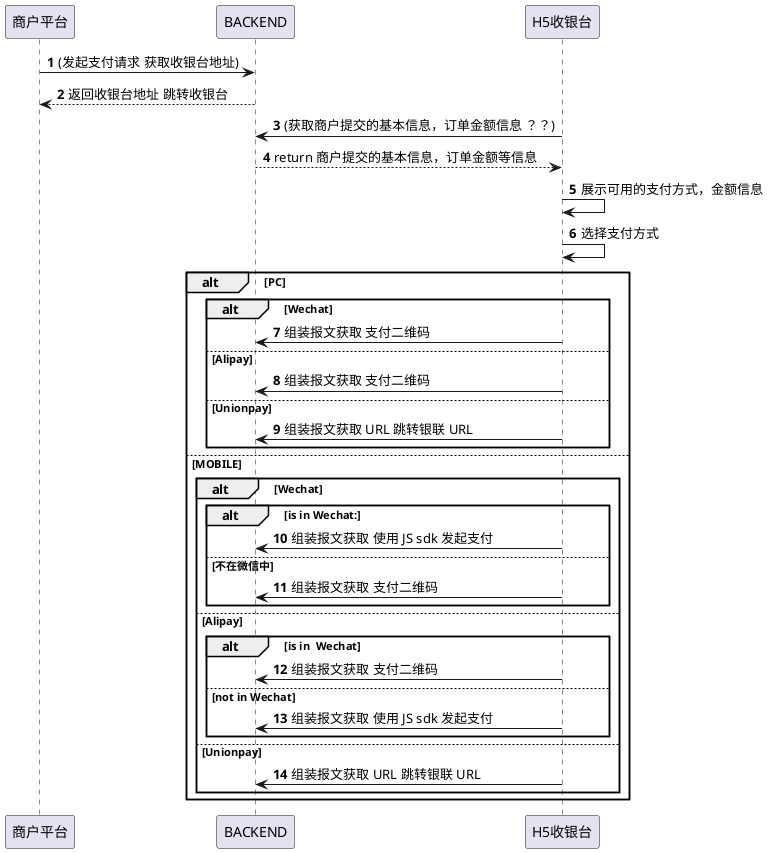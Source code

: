 @startuml
autonumber
商户平台 -> BACKEND: (发起支付请求 获取收银台地址)
BACKEND --> 商户平台:返回收银台地址 跳转收银台
H5收银台->BACKEND:(获取商户提交的基本信息，订单金额信息 ？？)
BACKEND -->H5收银台: return 商户提交的基本信息，订单金额等信息
H5收银台->H5收银台: 展示可用的支付方式，金额信息
H5收银台->H5收银台 :  选择支付方式
alt PC
   alt Wechat
   H5收银台->BACKEND: 组装报文获取 支付二维码
   else Alipay
    H5收银台->BACKEND: 组装报文获取 支付二维码
   else Unionpay
    H5收银台->BACKEND: 组装报文获取 URL 跳转银联 URL
   end
 else MOBILE

      alt Wechat
        alt is in Wechat:
         H5收银台->BACKEND: 组装报文获取 使用 JS sdk 发起支付
        else 不在微信中
        H5收银台->BACKEND: 组装报文获取 支付二维码
        end
      else Alipay
         alt is in  Wechat
          H5收银台->BACKEND: 组装报文获取 支付二维码
         else  not in Wechat
          H5收银台->BACKEND: 组装报文获取 使用 JS sdk 发起支付
         end

      else Unionpay
       H5收银台->BACKEND: 组装报文获取 URL 跳转银联 URL
     end


end

@enduml
